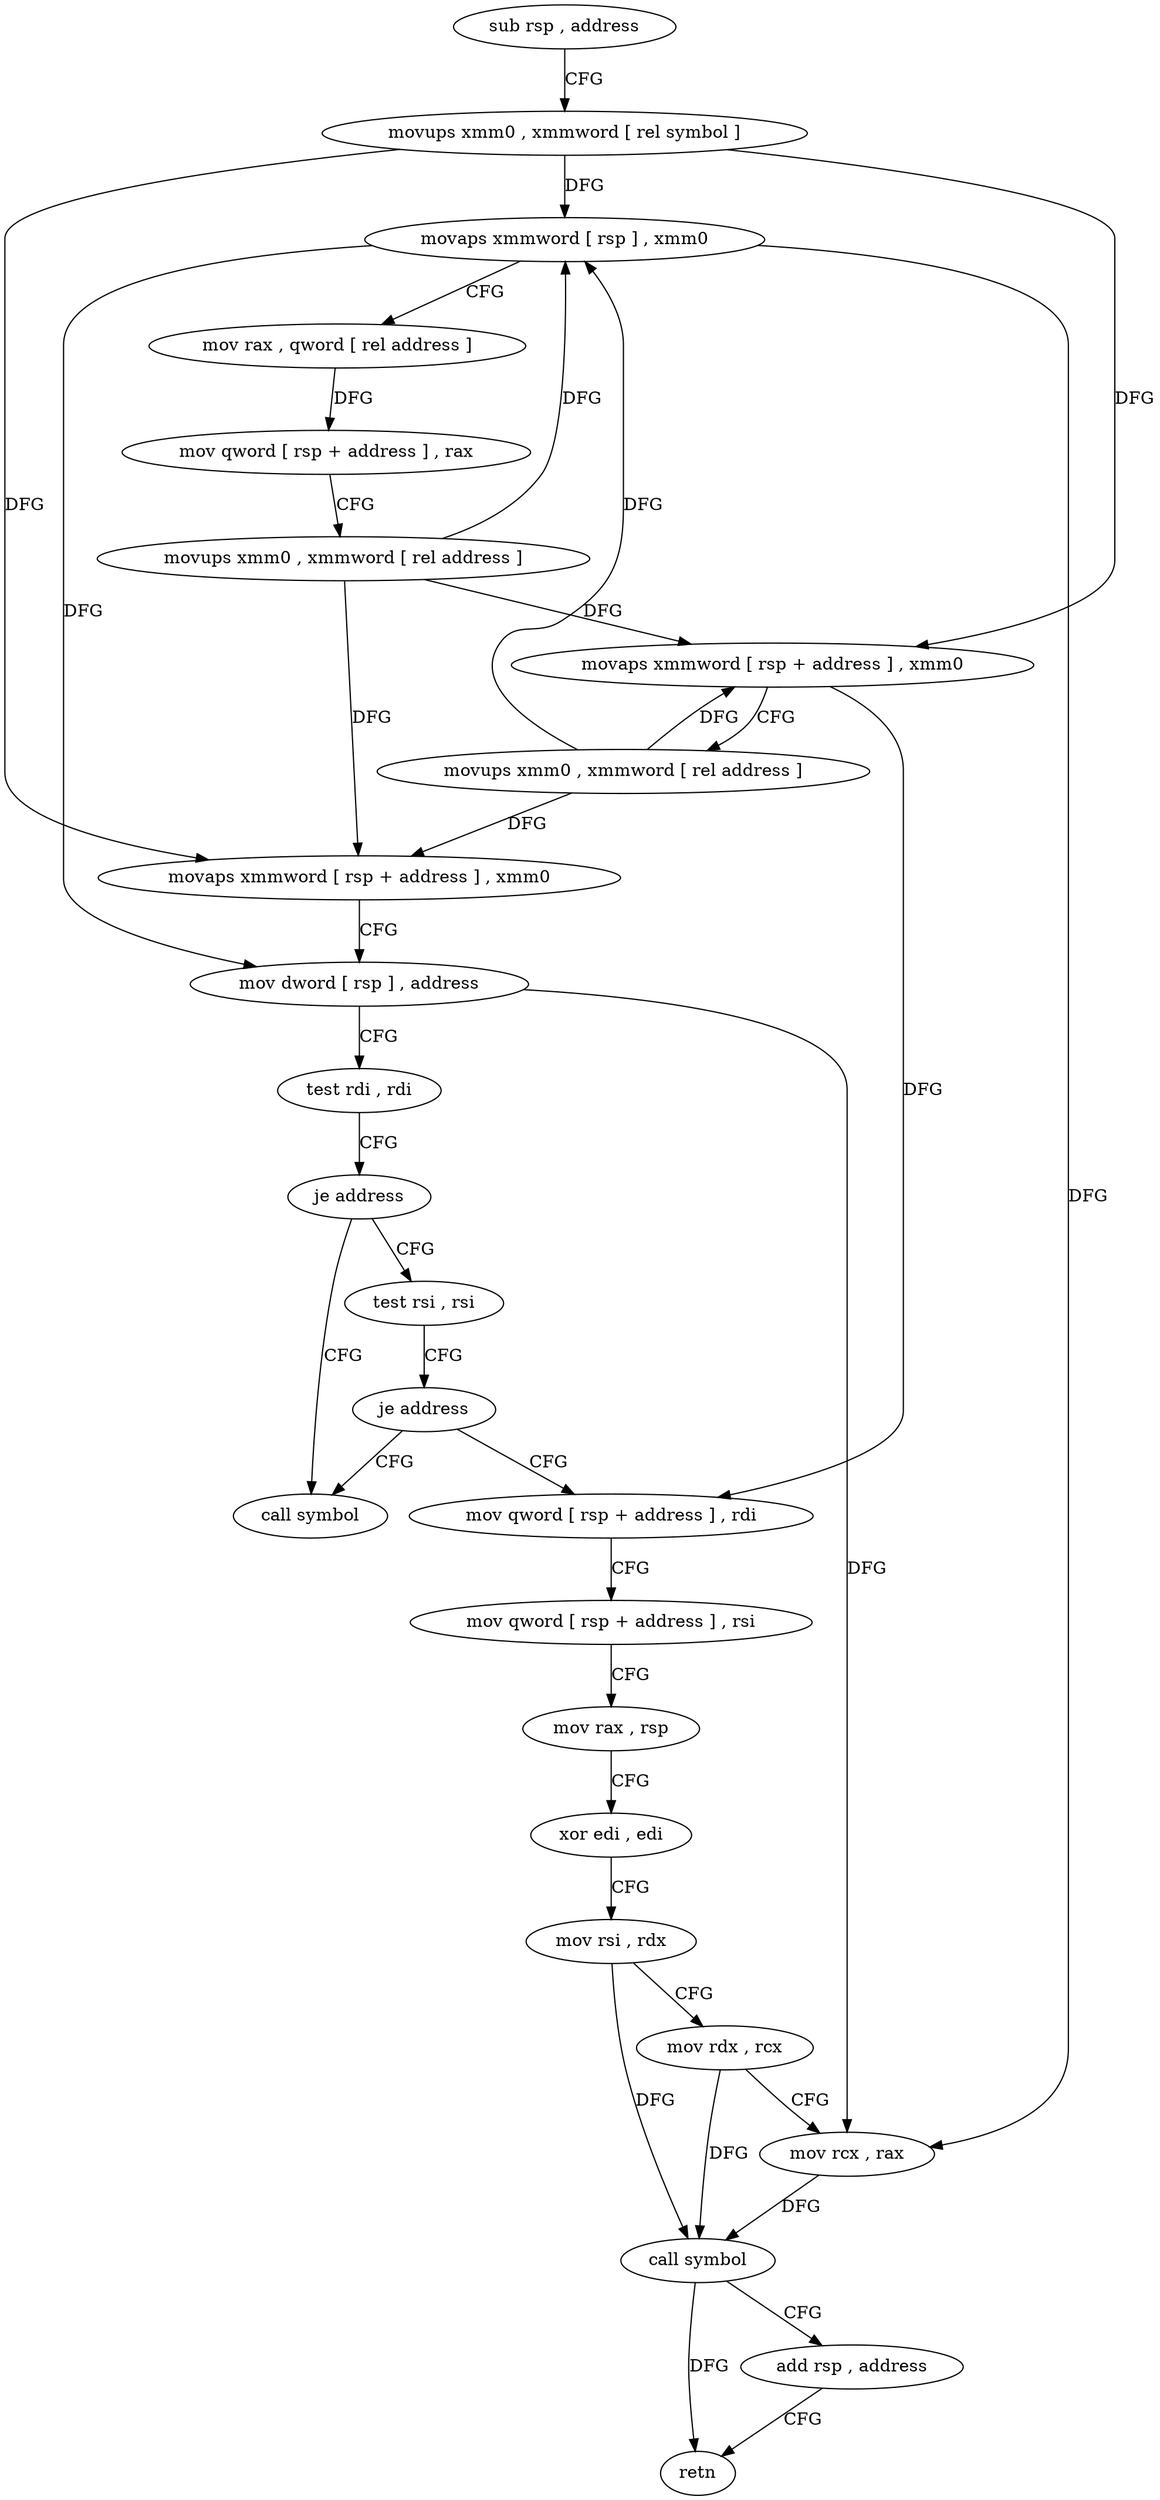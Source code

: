 digraph "func" {
"4310944" [label = "sub rsp , address" ]
"4310948" [label = "movups xmm0 , xmmword [ rel symbol ]" ]
"4310955" [label = "movaps xmmword [ rsp ] , xmm0" ]
"4310959" [label = "mov rax , qword [ rel address ]" ]
"4310966" [label = "mov qword [ rsp + address ] , rax" ]
"4310971" [label = "movups xmm0 , xmmword [ rel address ]" ]
"4310978" [label = "movaps xmmword [ rsp + address ] , xmm0" ]
"4310983" [label = "movups xmm0 , xmmword [ rel address ]" ]
"4310990" [label = "movaps xmmword [ rsp + address ] , xmm0" ]
"4310995" [label = "mov dword [ rsp ] , address" ]
"4311002" [label = "test rdi , rdi" ]
"4311005" [label = "je address" ]
"4311046" [label = "call symbol" ]
"4311007" [label = "test rsi , rsi" ]
"4311010" [label = "je address" ]
"4311012" [label = "mov qword [ rsp + address ] , rdi" ]
"4311017" [label = "mov qword [ rsp + address ] , rsi" ]
"4311022" [label = "mov rax , rsp" ]
"4311025" [label = "xor edi , edi" ]
"4311027" [label = "mov rsi , rdx" ]
"4311030" [label = "mov rdx , rcx" ]
"4311033" [label = "mov rcx , rax" ]
"4311036" [label = "call symbol" ]
"4311041" [label = "add rsp , address" ]
"4311045" [label = "retn" ]
"4310944" -> "4310948" [ label = "CFG" ]
"4310948" -> "4310955" [ label = "DFG" ]
"4310948" -> "4310978" [ label = "DFG" ]
"4310948" -> "4310990" [ label = "DFG" ]
"4310955" -> "4310959" [ label = "CFG" ]
"4310955" -> "4310995" [ label = "DFG" ]
"4310955" -> "4311033" [ label = "DFG" ]
"4310959" -> "4310966" [ label = "DFG" ]
"4310966" -> "4310971" [ label = "CFG" ]
"4310971" -> "4310978" [ label = "DFG" ]
"4310971" -> "4310955" [ label = "DFG" ]
"4310971" -> "4310990" [ label = "DFG" ]
"4310978" -> "4310983" [ label = "CFG" ]
"4310978" -> "4311012" [ label = "DFG" ]
"4310983" -> "4310990" [ label = "DFG" ]
"4310983" -> "4310955" [ label = "DFG" ]
"4310983" -> "4310978" [ label = "DFG" ]
"4310990" -> "4310995" [ label = "CFG" ]
"4310995" -> "4311002" [ label = "CFG" ]
"4310995" -> "4311033" [ label = "DFG" ]
"4311002" -> "4311005" [ label = "CFG" ]
"4311005" -> "4311046" [ label = "CFG" ]
"4311005" -> "4311007" [ label = "CFG" ]
"4311007" -> "4311010" [ label = "CFG" ]
"4311010" -> "4311046" [ label = "CFG" ]
"4311010" -> "4311012" [ label = "CFG" ]
"4311012" -> "4311017" [ label = "CFG" ]
"4311017" -> "4311022" [ label = "CFG" ]
"4311022" -> "4311025" [ label = "CFG" ]
"4311025" -> "4311027" [ label = "CFG" ]
"4311027" -> "4311030" [ label = "CFG" ]
"4311027" -> "4311036" [ label = "DFG" ]
"4311030" -> "4311033" [ label = "CFG" ]
"4311030" -> "4311036" [ label = "DFG" ]
"4311033" -> "4311036" [ label = "DFG" ]
"4311036" -> "4311041" [ label = "CFG" ]
"4311036" -> "4311045" [ label = "DFG" ]
"4311041" -> "4311045" [ label = "CFG" ]
}
